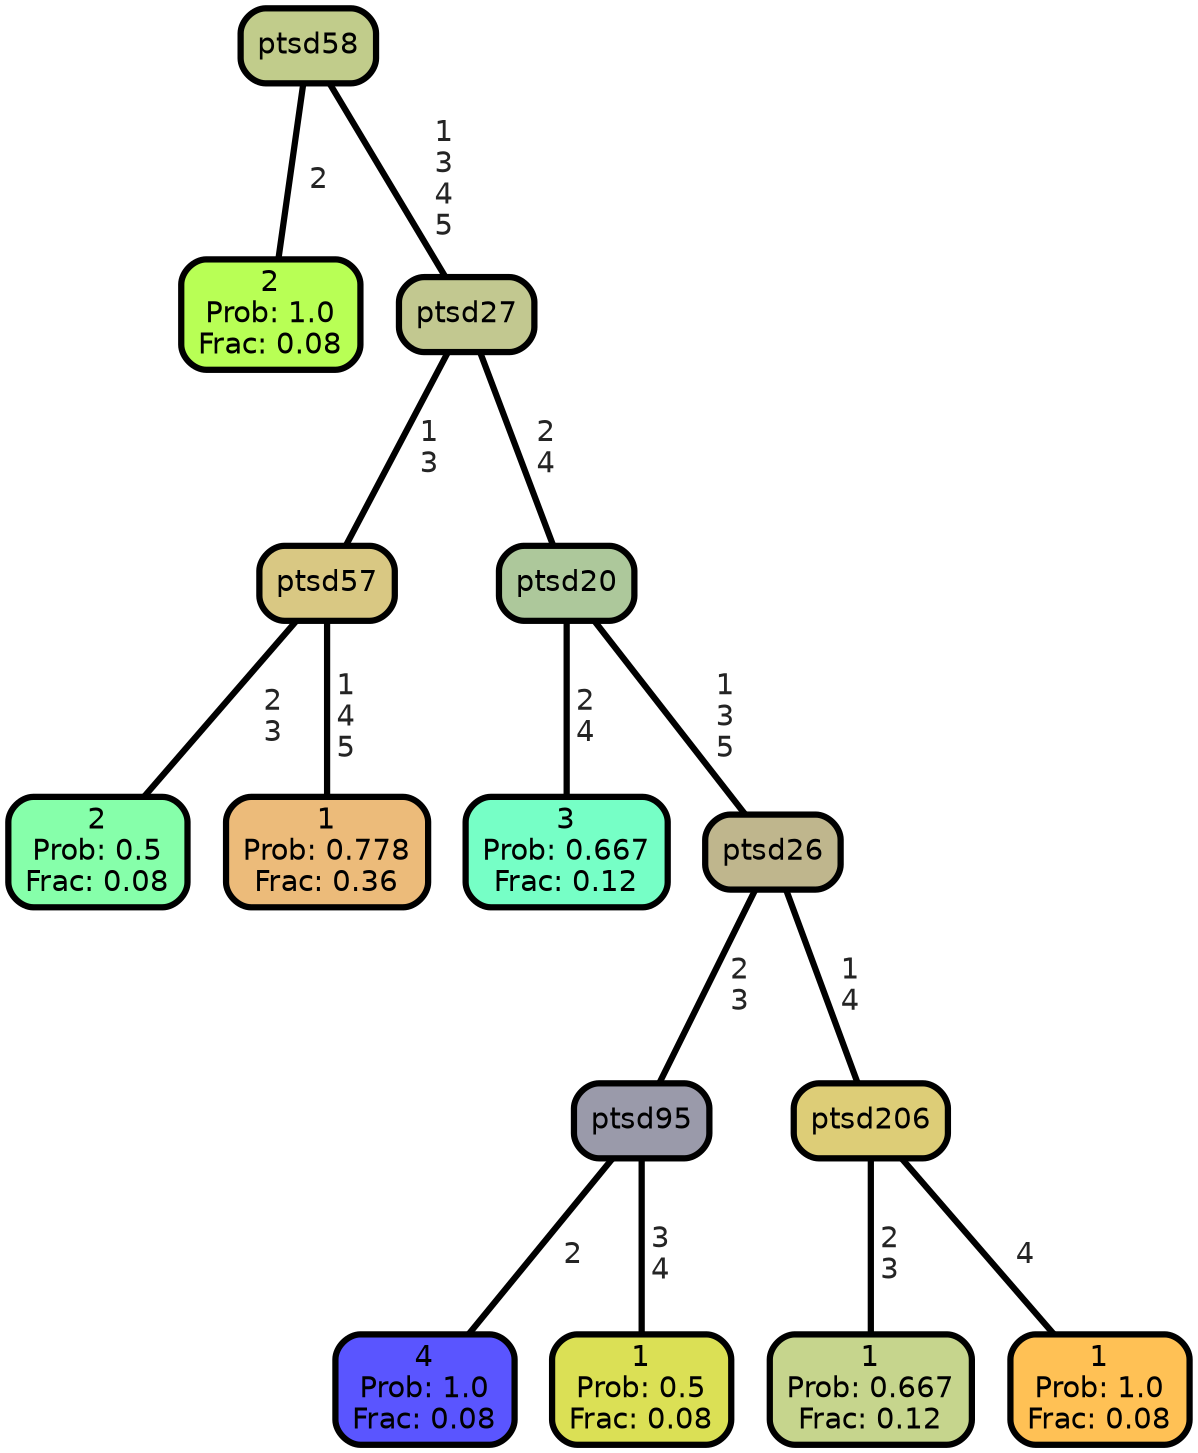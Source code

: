 graph Tree {
node [shape=box, style="filled, rounded",color="black",penwidth="3",fontcolor="black",                 fontname=helvetica] ;
graph [ranksep="0 equally", splines=straight,                 bgcolor=transparent, dpi=200] ;
edge [fontname=helvetica, fontweight=bold,fontcolor=grey14,color=black] ;
0 [label="2
Prob: 1.0
Frac: 0.08", fillcolor="#b8ff55"] ;
1 [label="ptsd58", fillcolor="#c1cc8b"] ;
2 [label="2
Prob: 0.5
Frac: 0.08", fillcolor="#86ffaa"] ;
3 [label="ptsd57", fillcolor="#d9c883"] ;
4 [label="1
Prob: 0.778
Frac: 0.36", fillcolor="#ecbb7a"] ;
5 [label="ptsd27", fillcolor="#c2c890"] ;
6 [label="3
Prob: 0.667
Frac: 0.12", fillcolor="#76ffc6"] ;
7 [label="ptsd20", fillcolor="#adc89b"] ;
8 [label="4
Prob: 1.0
Frac: 0.08", fillcolor="#5a55ff"] ;
9 [label="ptsd95", fillcolor="#9a9aaa"] ;
10 [label="1
Prob: 0.5
Frac: 0.08", fillcolor="#dbe055"] ;
11 [label="ptsd26", fillcolor="#bfb68d"] ;
12 [label="1
Prob: 0.667
Frac: 0.12", fillcolor="#c6d58d"] ;
13 [label="ptsd206", fillcolor="#ddcd77"] ;
14 [label="1
Prob: 1.0
Frac: 0.08", fillcolor="#ffc155"] ;
1 -- 0 [label=" 2",penwidth=3] ;
1 -- 5 [label=" 1\n 3\n 4\n 5",penwidth=3] ;
3 -- 2 [label=" 2\n 3",penwidth=3] ;
3 -- 4 [label=" 1\n 4\n 5",penwidth=3] ;
5 -- 3 [label=" 1\n 3",penwidth=3] ;
5 -- 7 [label=" 2\n 4",penwidth=3] ;
7 -- 6 [label=" 2\n 4",penwidth=3] ;
7 -- 11 [label=" 1\n 3\n 5",penwidth=3] ;
9 -- 8 [label=" 2",penwidth=3] ;
9 -- 10 [label=" 3\n 4",penwidth=3] ;
11 -- 9 [label=" 2\n 3",penwidth=3] ;
11 -- 13 [label=" 1\n 4",penwidth=3] ;
13 -- 12 [label=" 2\n 3",penwidth=3] ;
13 -- 14 [label=" 4",penwidth=3] ;
{rank = same;}}
